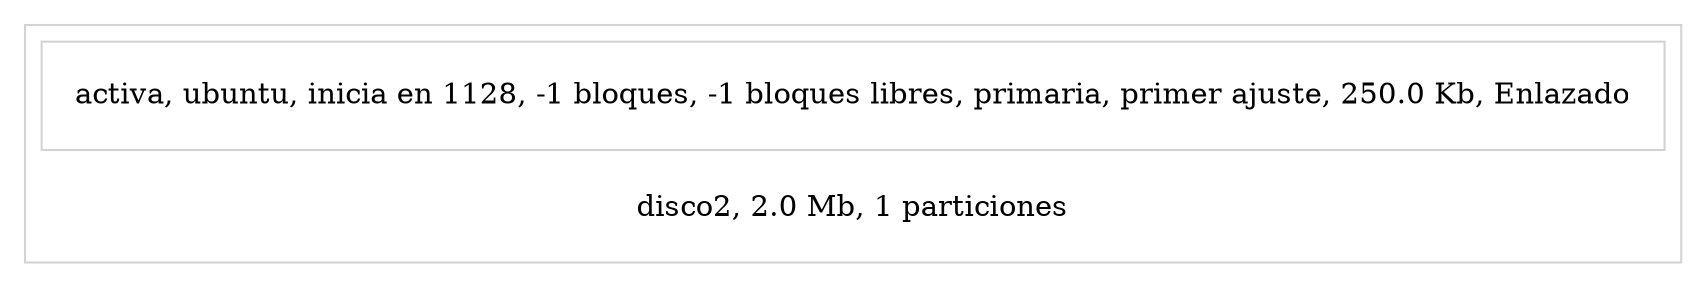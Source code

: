 digraph G {node[ shape=box, style=filled,color=Gray95]; edge[color=blue]; rankdir=LR;
subgraph cluster0 {color=lightgrey;  node [color=white]; 
server0[label="disco2, 2.0 Mb, 1 particiones"];
subgraph cluster1 {color=lightgrey;  node [color=white];
server1[label="activa, ubuntu, inicia en 1128, -1 bloques, -1 bloques libres, primaria, primer ajuste, 250.0 Kb, Enlazado"];}

}}